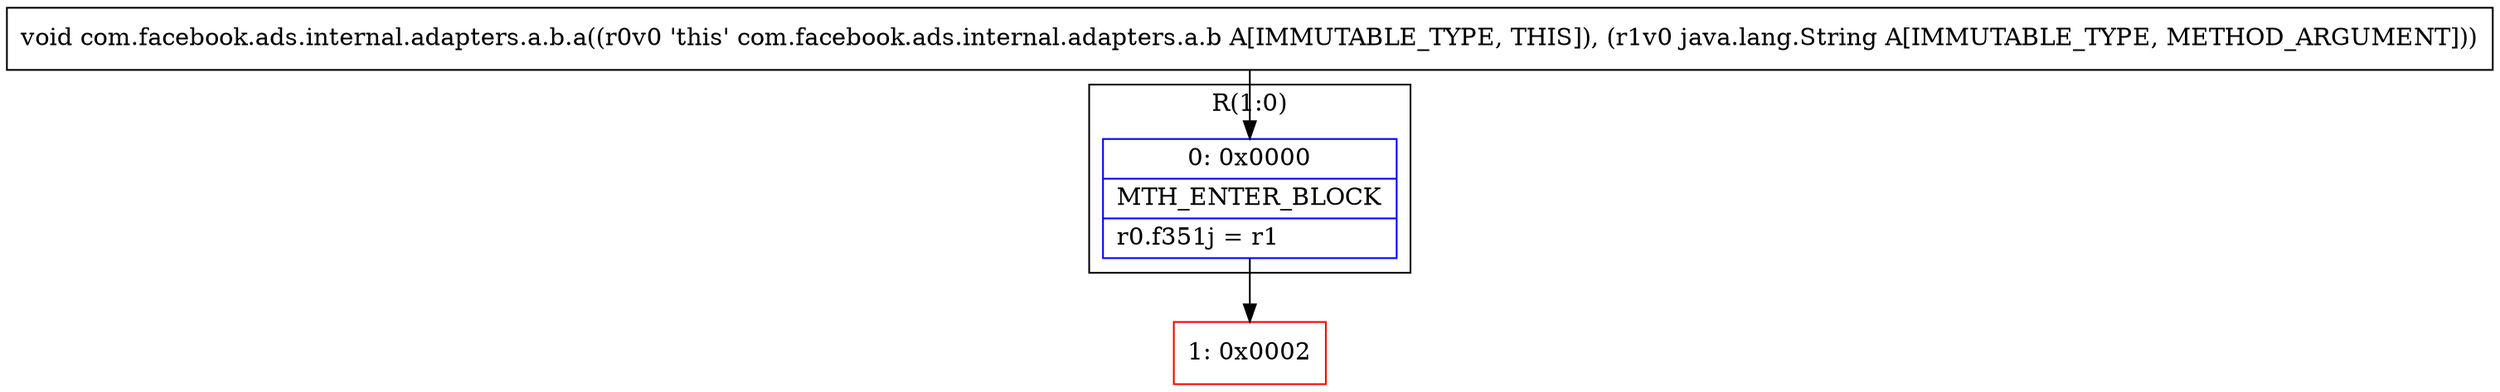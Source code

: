 digraph "CFG forcom.facebook.ads.internal.adapters.a.b.a(Ljava\/lang\/String;)V" {
subgraph cluster_Region_903496712 {
label = "R(1:0)";
node [shape=record,color=blue];
Node_0 [shape=record,label="{0\:\ 0x0000|MTH_ENTER_BLOCK\l|r0.f351j = r1\l}"];
}
Node_1 [shape=record,color=red,label="{1\:\ 0x0002}"];
MethodNode[shape=record,label="{void com.facebook.ads.internal.adapters.a.b.a((r0v0 'this' com.facebook.ads.internal.adapters.a.b A[IMMUTABLE_TYPE, THIS]), (r1v0 java.lang.String A[IMMUTABLE_TYPE, METHOD_ARGUMENT])) }"];
MethodNode -> Node_0;
Node_0 -> Node_1;
}

